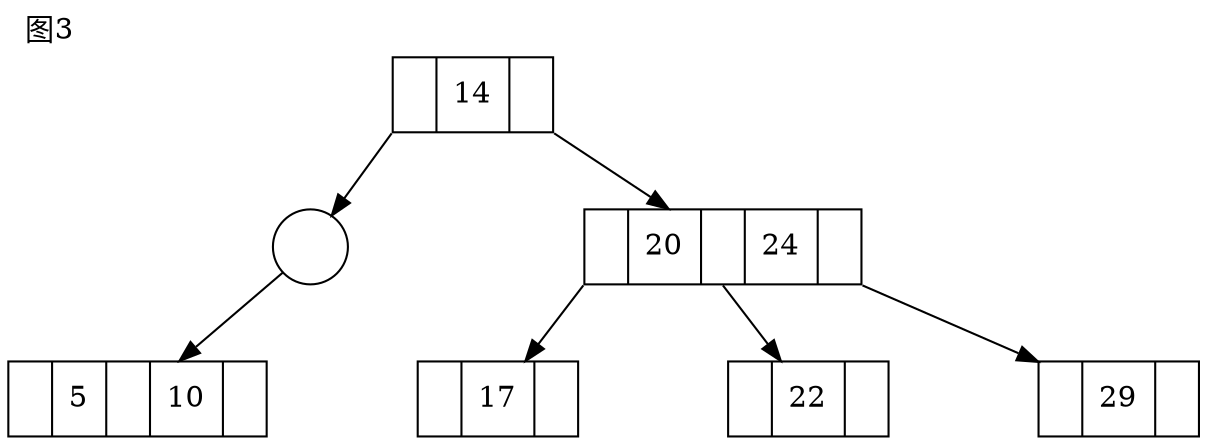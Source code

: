 digraph g{
node[shape=record];
//mindist=5.0;
nodesep=1;
edge[minlen=1.8];
splines="line";
label="图3";
labeljust=l;
labelloc=t;

n1[label="<f1> | 14 | <f2>"];
n2[label="", shape=circle];
n3[label="<f1> | 20 | <f2> | 24 | <f3>"];
n4[label="<f1> | 5 | <f2> | 10 | <f3>"];
n5[label="<f1> | 17 | <f2>"];
n6[label="<f1> | 22 | <f2>"];
n7[label="<f1> | 29 | <f2>"];

n1:f1->n2[tailport=sw];
n1:f2->n3[tailport=se];
n2->n4;
n3:f1->n5[tailport=sw];
n3:f2->n6;
n3:f3->n7[tailport=se];

}
